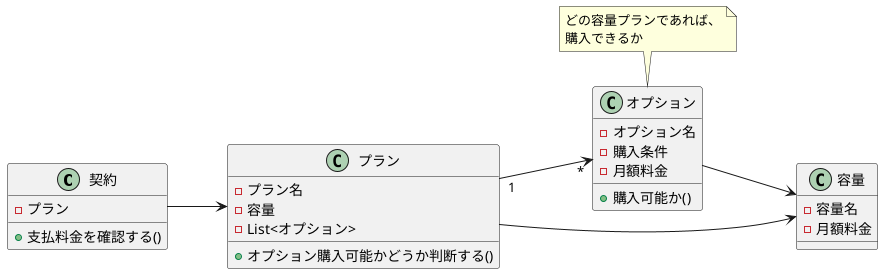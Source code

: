 @startuml

left to right direction

class "契約" {
    - プラン
    + 支払料金を確認する()
}

class "プラン" {
    - プラン名
    - 容量
    - List<オプション>
    + オプション購入可能かどうか判断する()
}

class "容量" {
    - 容量名
    - 月額料金
}

class "オプション" {
    - オプション名
    - 購入条件
    - 月額料金
    + 購入可能か()
}

note top of オプション
どの容量プランであれば、
購入できるか
end note

契約 --> プラン
プラン --> 容量
プラン "1" --> "*" オプション
オプション --> 容量

@enduml
